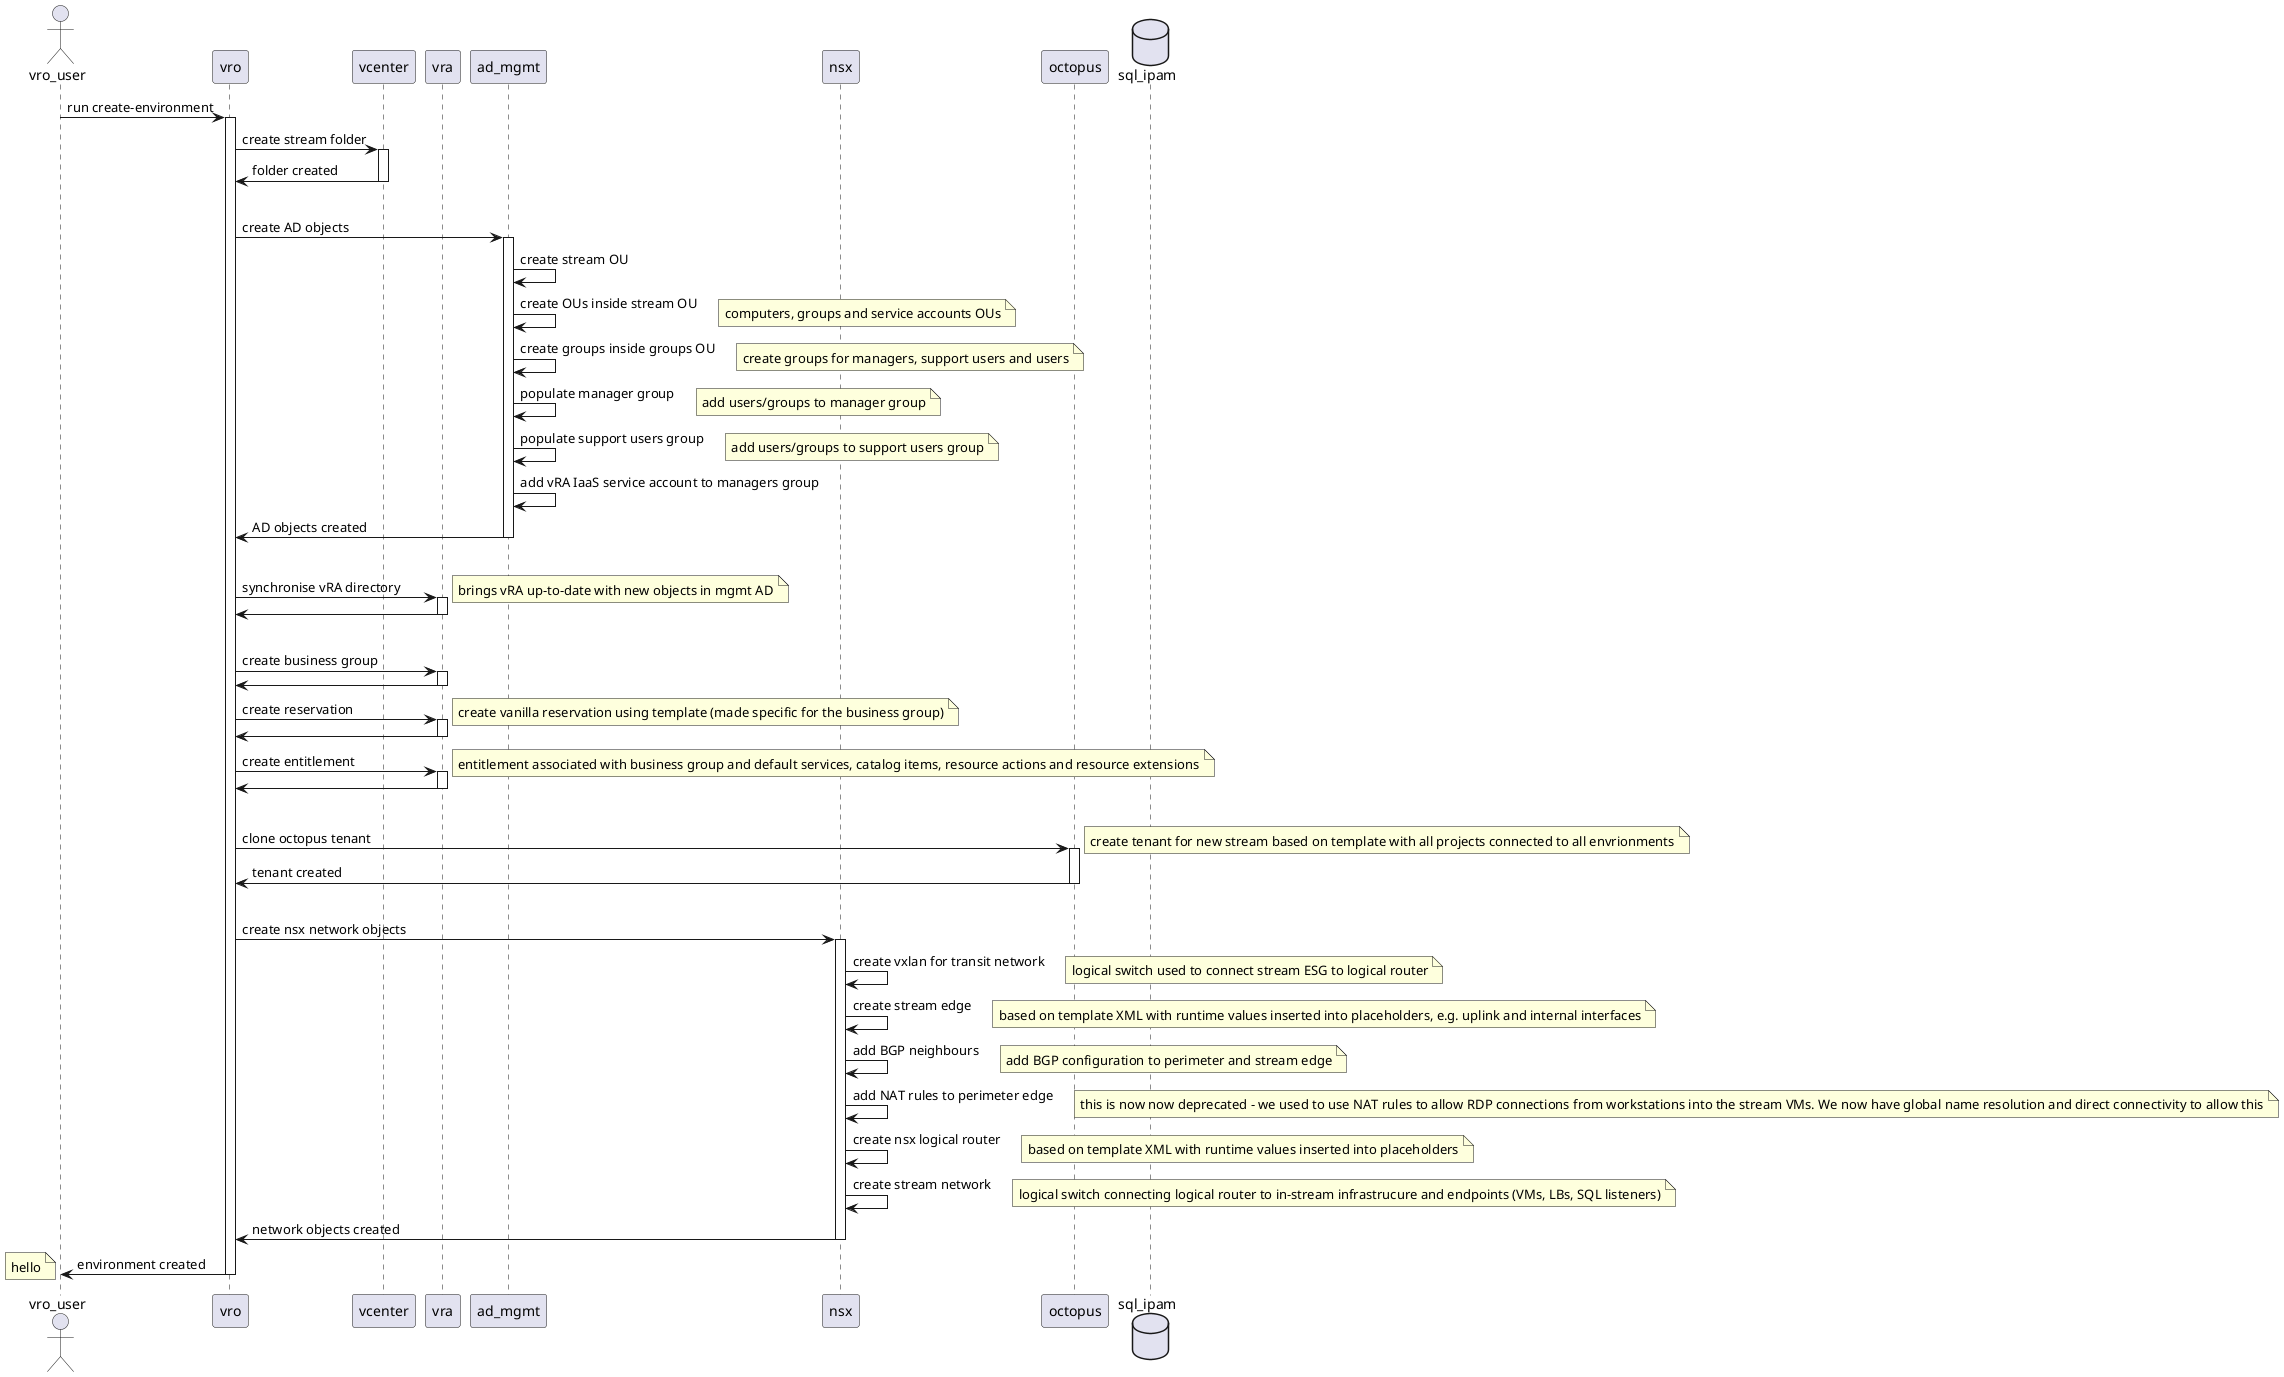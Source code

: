 @startuml create-environment
actor vro_user order 0
participant vro order 10
participant vcenter order 15
participant vra order 20
participant ad_mgmt order 25
participant nsx order 30
participant octopus order 40
database sql_ipam order 50

vro_user -> vro : run create-environment
    activate vro
    vro -> vcenter: create stream folder
        activate vcenter
    vro <- vcenter: folder created
    |||
    deactivate vcenter

    vro -> ad_mgmt: create AD objects
        activate ad_mgmt
        ad_mgmt -> ad_mgmt: create stream OU
        ad_mgmt -> ad_mgmt: create OUs inside stream OU
        note right: computers, groups and service accounts OUs
        ad_mgmt -> ad_mgmt: create groups inside groups OU
        note right: create groups for managers, support users and users
        ad_mgmt -> ad_mgmt: populate manager group
        note right: add users/groups to manager group
        ad_mgmt -> ad_mgmt: populate support users group
        note right: add users/groups to support users group
        ad_mgmt -> ad_mgmt: add vRA IaaS service account to managers group
    vro <- ad_mgmt: AD objects created
    deactivate ad_mgmt
    |||
    
    vro -> vra: synchronise vRA directory
        activate vra
        note right: brings vRA up-to-date with new objects in mgmt AD
    vro <- vra:
    deactivate vra
    |||

    vro -> vra: create business group
        activate vra
    vro <- vra:
    deactivate vra

    vro -> vra: create reservation
        note right: create vanilla reservation using template (made specific for the business group)
        activate vra
    vro <- vra:
    deactivate vra

    vro -> vra: create entitlement
        note right: entitlement associated with business group and default services, catalog items, resource actions and resource extensions
        activate vra
    vro <- vra: 
    deactivate vra
    |||

    vro -> octopus: clone octopus tenant
    note right: create tenant for new stream based on template with all projects connected to all envrionments
    activate octopus
        octopus -> vro: tenant created
    deactivate octopus
    |||

    vro -> nsx: create nsx network objects
        activate nsx
        nsx -> nsx: create vxlan for transit network
            note right: logical switch used to connect stream ESG to logical router
        nsx -> nsx: create stream edge
            note right: based on template XML with runtime values inserted into placeholders, e.g. uplink and internal interfaces
        nsx -> nsx: add BGP neighbours
            note right: add BGP configuration to perimeter and stream edge
        nsx -> nsx: add NAT rules to perimeter edge
            note right: this is now now deprecated - we used to use NAT rules to allow RDP connections from workstations into the stream VMs. We now have global name resolution and direct connectivity to allow this
        nsx -> nsx: create nsx logical router
            note right: based on template XML with runtime values inserted into placeholders
        nsx -> nsx: create stream network
            note right: logical switch connecting logical router to in-stream infrastrucure and endpoints (VMs, LBs, SQL listeners)
    vro <- nsx: network objects created
    deactivate nsx
    


    vro -> vro_user: environment created
deactivate vro
note left: hello

@enduml
